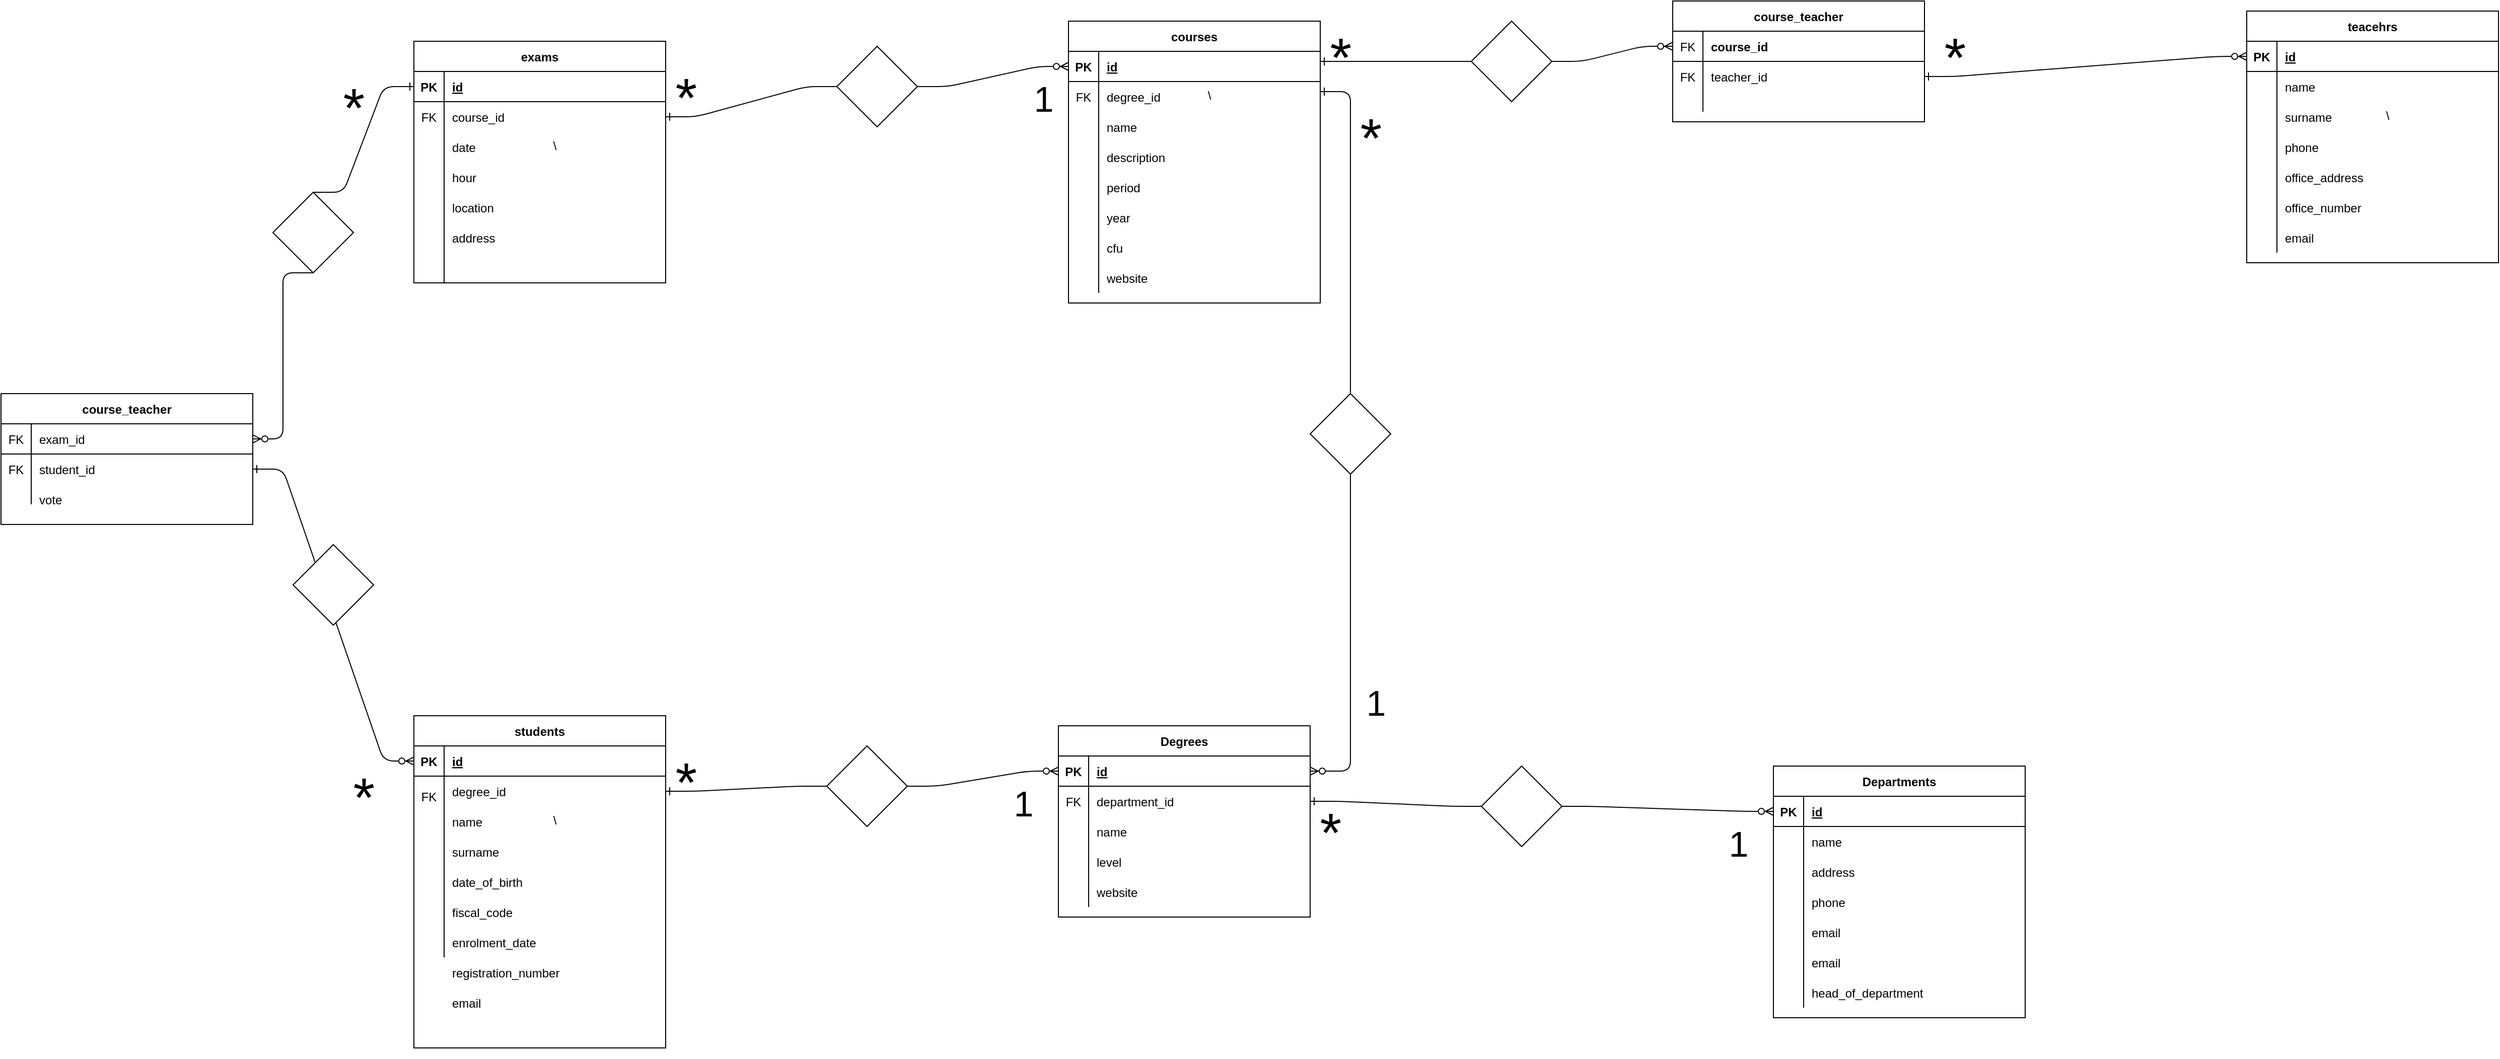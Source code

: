 <mxfile version="17.1.0" type="device"><diagram id="R2lEEEUBdFMjLlhIrx00" name="Page-1"><mxGraphModel dx="3816" dy="2474" grid="1" gridSize="10" guides="1" tooltips="1" connect="1" arrows="1" fold="1" page="1" pageScale="1" pageWidth="850" pageHeight="1100" math="0" shadow="0" extFonts="Permanent Marker^https://fonts.googleapis.com/css?family=Permanent+Marker"><root><mxCell id="0"/><mxCell id="1" parent="0"/><mxCell id="C-vyLk0tnHw3VtMMgP7b-1" value="" style="edgeStyle=entityRelationEdgeStyle;endArrow=ERzeroToMany;startArrow=ERone;endFill=1;startFill=0;entryX=1;entryY=0.5;entryDx=0;entryDy=0;" parent="1" target="C-vyLk0tnHw3VtMMgP7b-3" edge="1"><mxGeometry width="100" height="100" relative="1" as="geometry"><mxPoint x="770" y="-260" as="sourcePoint"/><mxPoint x="440" y="620" as="targetPoint"/></mxGeometry></mxCell><mxCell id="C-vyLk0tnHw3VtMMgP7b-12" value="" style="edgeStyle=entityRelationEdgeStyle;endArrow=ERzeroToMany;startArrow=none;endFill=1;startFill=0;entryX=0;entryY=0.5;entryDx=0;entryDy=0;exitX=1;exitY=0.5;exitDx=0;exitDy=0;" parent="1" source="s2Ln3TZDGVMp6Q7umKvK-173" target="C-vyLk0tnHw3VtMMgP7b-14" edge="1"><mxGeometry width="100" height="100" relative="1" as="geometry"><mxPoint x="580" y="470" as="sourcePoint"/><mxPoint x="460" y="205" as="targetPoint"/></mxGeometry></mxCell><mxCell id="C-vyLk0tnHw3VtMMgP7b-23" value="courses" style="shape=table;startSize=30;container=1;collapsible=1;childLayout=tableLayout;fixedRows=1;rowLines=0;fontStyle=1;align=center;resizeLast=1;" parent="1" vertex="1"><mxGeometry x="520" y="-330" width="250" height="280.0" as="geometry"/></mxCell><mxCell id="C-vyLk0tnHw3VtMMgP7b-24" value="" style="shape=partialRectangle;collapsible=0;dropTarget=0;pointerEvents=0;fillColor=none;points=[[0,0.5],[1,0.5]];portConstraint=eastwest;top=0;left=0;right=0;bottom=1;" parent="C-vyLk0tnHw3VtMMgP7b-23" vertex="1"><mxGeometry y="30" width="250" height="30" as="geometry"/></mxCell><mxCell id="C-vyLk0tnHw3VtMMgP7b-25" value="PK" style="shape=partialRectangle;overflow=hidden;connectable=0;fillColor=none;top=0;left=0;bottom=0;right=0;fontStyle=1;" parent="C-vyLk0tnHw3VtMMgP7b-24" vertex="1"><mxGeometry width="30" height="30" as="geometry"><mxRectangle width="30" height="30" as="alternateBounds"/></mxGeometry></mxCell><mxCell id="C-vyLk0tnHw3VtMMgP7b-26" value="id" style="shape=partialRectangle;overflow=hidden;connectable=0;fillColor=none;top=0;left=0;bottom=0;right=0;align=left;spacingLeft=6;fontStyle=5;" parent="C-vyLk0tnHw3VtMMgP7b-24" vertex="1"><mxGeometry x="30" width="220" height="30" as="geometry"><mxRectangle width="220" height="30" as="alternateBounds"/></mxGeometry></mxCell><mxCell id="C-vyLk0tnHw3VtMMgP7b-27" value="" style="shape=partialRectangle;collapsible=0;dropTarget=0;pointerEvents=0;fillColor=none;points=[[0,0.5],[1,0.5]];portConstraint=eastwest;top=0;left=0;right=0;bottom=0;" parent="C-vyLk0tnHw3VtMMgP7b-23" vertex="1"><mxGeometry y="60" width="250" height="210" as="geometry"/></mxCell><mxCell id="C-vyLk0tnHw3VtMMgP7b-28" value="" style="shape=partialRectangle;overflow=hidden;connectable=0;fillColor=none;top=0;left=0;bottom=0;right=0;" parent="C-vyLk0tnHw3VtMMgP7b-27" vertex="1"><mxGeometry width="30" height="210" as="geometry"><mxRectangle width="30" height="210" as="alternateBounds"/></mxGeometry></mxCell><mxCell id="C-vyLk0tnHw3VtMMgP7b-29" value="" style="shape=partialRectangle;overflow=hidden;connectable=0;fillColor=none;top=0;left=0;bottom=0;right=0;align=left;spacingLeft=6;" parent="C-vyLk0tnHw3VtMMgP7b-27" vertex="1"><mxGeometry x="30" width="220" height="210" as="geometry"><mxRectangle width="220" height="210" as="alternateBounds"/></mxGeometry></mxCell><mxCell id="s2Ln3TZDGVMp6Q7umKvK-12" value="" style="group" vertex="1" connectable="0" parent="1"><mxGeometry x="960" y="425" width="250" height="250" as="geometry"/></mxCell><mxCell id="s2Ln3TZDGVMp6Q7umKvK-172" value="" style="group" vertex="1" connectable="0" parent="s2Ln3TZDGVMp6Q7umKvK-12"><mxGeometry x="260" y="-15" width="250" height="250" as="geometry"/></mxCell><mxCell id="C-vyLk0tnHw3VtMMgP7b-13" value="Departments" style="shape=table;startSize=30;container=1;collapsible=1;childLayout=tableLayout;fixedRows=1;rowLines=0;fontStyle=1;align=center;resizeLast=1;" parent="s2Ln3TZDGVMp6Q7umKvK-172" vertex="1"><mxGeometry width="250" height="250" as="geometry"><mxRectangle x="450" y="280" width="110" height="30" as="alternateBounds"/></mxGeometry></mxCell><mxCell id="C-vyLk0tnHw3VtMMgP7b-14" value="" style="shape=partialRectangle;collapsible=0;dropTarget=0;pointerEvents=0;fillColor=none;points=[[0,0.5],[1,0.5]];portConstraint=eastwest;top=0;left=0;right=0;bottom=1;" parent="C-vyLk0tnHw3VtMMgP7b-13" vertex="1"><mxGeometry y="30" width="250" height="30" as="geometry"/></mxCell><mxCell id="C-vyLk0tnHw3VtMMgP7b-15" value="PK" style="shape=partialRectangle;overflow=hidden;connectable=0;fillColor=none;top=0;left=0;bottom=0;right=0;fontStyle=1;" parent="C-vyLk0tnHw3VtMMgP7b-14" vertex="1"><mxGeometry width="30" height="30" as="geometry"><mxRectangle width="30" height="30" as="alternateBounds"/></mxGeometry></mxCell><mxCell id="C-vyLk0tnHw3VtMMgP7b-16" value="id" style="shape=partialRectangle;overflow=hidden;connectable=0;fillColor=none;top=0;left=0;bottom=0;right=0;align=left;spacingLeft=6;fontStyle=5;" parent="C-vyLk0tnHw3VtMMgP7b-14" vertex="1"><mxGeometry x="30" width="220" height="30" as="geometry"><mxRectangle width="220" height="30" as="alternateBounds"/></mxGeometry></mxCell><mxCell id="C-vyLk0tnHw3VtMMgP7b-17" value="" style="shape=partialRectangle;collapsible=0;dropTarget=0;pointerEvents=0;fillColor=none;points=[[0,0.5],[1,0.5]];portConstraint=eastwest;top=0;left=0;right=0;bottom=0;" parent="C-vyLk0tnHw3VtMMgP7b-13" vertex="1"><mxGeometry y="60" width="250" height="30" as="geometry"/></mxCell><mxCell id="C-vyLk0tnHw3VtMMgP7b-18" value="" style="shape=partialRectangle;overflow=hidden;connectable=0;fillColor=none;top=0;left=0;bottom=0;right=0;" parent="C-vyLk0tnHw3VtMMgP7b-17" vertex="1"><mxGeometry width="30" height="30" as="geometry"><mxRectangle width="30" height="30" as="alternateBounds"/></mxGeometry></mxCell><mxCell id="C-vyLk0tnHw3VtMMgP7b-19" value="name " style="shape=partialRectangle;overflow=hidden;connectable=0;fillColor=none;top=0;left=0;bottom=0;right=0;align=left;spacingLeft=6;" parent="C-vyLk0tnHw3VtMMgP7b-17" vertex="1"><mxGeometry x="30" width="220" height="30" as="geometry"><mxRectangle width="220" height="30" as="alternateBounds"/></mxGeometry></mxCell><mxCell id="C-vyLk0tnHw3VtMMgP7b-20" value="" style="shape=partialRectangle;collapsible=0;dropTarget=0;pointerEvents=0;fillColor=none;points=[[0,0.5],[1,0.5]];portConstraint=eastwest;top=0;left=0;right=0;bottom=0;" parent="C-vyLk0tnHw3VtMMgP7b-13" vertex="1"><mxGeometry y="90" width="250" height="150" as="geometry"/></mxCell><mxCell id="C-vyLk0tnHw3VtMMgP7b-21" value="" style="shape=partialRectangle;overflow=hidden;connectable=0;fillColor=none;top=0;left=0;bottom=0;right=0;" parent="C-vyLk0tnHw3VtMMgP7b-20" vertex="1"><mxGeometry width="30" height="150" as="geometry"><mxRectangle width="30" height="150" as="alternateBounds"/></mxGeometry></mxCell><mxCell id="C-vyLk0tnHw3VtMMgP7b-22" value="" style="shape=partialRectangle;overflow=hidden;connectable=0;fillColor=none;top=0;left=0;bottom=0;right=0;align=left;spacingLeft=6;" parent="C-vyLk0tnHw3VtMMgP7b-20" vertex="1"><mxGeometry x="30" width="220" height="150" as="geometry"><mxRectangle width="220" height="150" as="alternateBounds"/></mxGeometry></mxCell><mxCell id="s2Ln3TZDGVMp6Q7umKvK-8" value="" style="group" vertex="1" connectable="0" parent="s2Ln3TZDGVMp6Q7umKvK-172"><mxGeometry x="30" y="90" width="220" height="150" as="geometry"/></mxCell><mxCell id="s2Ln3TZDGVMp6Q7umKvK-3" value="address" style="shape=partialRectangle;overflow=hidden;connectable=0;fillColor=none;top=0;left=0;bottom=0;right=0;align=left;spacingLeft=6;" vertex="1" parent="s2Ln3TZDGVMp6Q7umKvK-8"><mxGeometry width="220" height="30" as="geometry"><mxRectangle width="220" height="30" as="alternateBounds"/></mxGeometry></mxCell><mxCell id="s2Ln3TZDGVMp6Q7umKvK-4" value="phone" style="shape=partialRectangle;overflow=hidden;connectable=0;fillColor=none;top=0;left=0;bottom=0;right=0;align=left;spacingLeft=6;" vertex="1" parent="s2Ln3TZDGVMp6Q7umKvK-8"><mxGeometry y="30" width="220" height="30" as="geometry"><mxRectangle width="220" height="30" as="alternateBounds"/></mxGeometry></mxCell><mxCell id="s2Ln3TZDGVMp6Q7umKvK-5" value="email" style="shape=partialRectangle;overflow=hidden;connectable=0;fillColor=none;top=0;left=0;bottom=0;right=0;align=left;spacingLeft=6;" vertex="1" parent="s2Ln3TZDGVMp6Q7umKvK-8"><mxGeometry y="60" width="220" height="30" as="geometry"><mxRectangle width="220" height="30" as="alternateBounds"/></mxGeometry></mxCell><mxCell id="s2Ln3TZDGVMp6Q7umKvK-6" value="head_of_department" style="shape=partialRectangle;overflow=hidden;connectable=0;fillColor=none;top=0;left=0;bottom=0;right=0;align=left;spacingLeft=6;" vertex="1" parent="s2Ln3TZDGVMp6Q7umKvK-8"><mxGeometry y="120" width="220" height="30" as="geometry"><mxRectangle width="220" height="30" as="alternateBounds"/></mxGeometry></mxCell><mxCell id="s2Ln3TZDGVMp6Q7umKvK-7" value="email" style="shape=partialRectangle;overflow=hidden;connectable=0;fillColor=none;top=0;left=0;bottom=0;right=0;align=left;spacingLeft=6;" vertex="1" parent="s2Ln3TZDGVMp6Q7umKvK-8"><mxGeometry y="90" width="220" height="30" as="geometry"><mxRectangle width="220" height="30" as="alternateBounds"/></mxGeometry></mxCell><mxCell id="s2Ln3TZDGVMp6Q7umKvK-156" value="&lt;font style=&quot;font-size: 35px&quot;&gt;1&lt;/font&gt;" style="text;html=1;align=center;verticalAlign=middle;resizable=0;points=[];autosize=1;strokeColor=none;fillColor=none;fontSize=55;" vertex="1" parent="s2Ln3TZDGVMp6Q7umKvK-12"><mxGeometry x="210" y="15" width="30" height="80" as="geometry"/></mxCell><mxCell id="s2Ln3TZDGVMp6Q7umKvK-13" value="" style="group" vertex="1" connectable="0" parent="1"><mxGeometry x="510" y="370" width="250" height="190" as="geometry"/></mxCell><mxCell id="C-vyLk0tnHw3VtMMgP7b-2" value="Degrees" style="shape=table;startSize=30;container=1;collapsible=1;childLayout=tableLayout;fixedRows=1;rowLines=0;fontStyle=1;align=center;resizeLast=1;" parent="s2Ln3TZDGVMp6Q7umKvK-13" vertex="1"><mxGeometry width="250" height="190" as="geometry"/></mxCell><mxCell id="C-vyLk0tnHw3VtMMgP7b-3" value="" style="shape=partialRectangle;collapsible=0;dropTarget=0;pointerEvents=0;fillColor=none;points=[[0,0.5],[1,0.5]];portConstraint=eastwest;top=0;left=0;right=0;bottom=1;" parent="C-vyLk0tnHw3VtMMgP7b-2" vertex="1"><mxGeometry y="30" width="250" height="30" as="geometry"/></mxCell><mxCell id="C-vyLk0tnHw3VtMMgP7b-4" value="PK" style="shape=partialRectangle;overflow=hidden;connectable=0;fillColor=none;top=0;left=0;bottom=0;right=0;fontStyle=1;" parent="C-vyLk0tnHw3VtMMgP7b-3" vertex="1"><mxGeometry width="30" height="30" as="geometry"><mxRectangle width="30" height="30" as="alternateBounds"/></mxGeometry></mxCell><mxCell id="C-vyLk0tnHw3VtMMgP7b-5" value="id" style="shape=partialRectangle;overflow=hidden;connectable=0;fillColor=none;top=0;left=0;bottom=0;right=0;align=left;spacingLeft=6;fontStyle=5;" parent="C-vyLk0tnHw3VtMMgP7b-3" vertex="1"><mxGeometry x="30" width="220" height="30" as="geometry"><mxRectangle width="220" height="30" as="alternateBounds"/></mxGeometry></mxCell><mxCell id="C-vyLk0tnHw3VtMMgP7b-6" value="" style="shape=partialRectangle;collapsible=0;dropTarget=0;pointerEvents=0;fillColor=none;points=[[0,0.5],[1,0.5]];portConstraint=eastwest;top=0;left=0;right=0;bottom=0;" parent="C-vyLk0tnHw3VtMMgP7b-2" vertex="1"><mxGeometry y="60" width="250" height="30" as="geometry"/></mxCell><mxCell id="C-vyLk0tnHw3VtMMgP7b-7" value="FK" style="shape=partialRectangle;overflow=hidden;connectable=0;fillColor=none;top=0;left=0;bottom=0;right=0;" parent="C-vyLk0tnHw3VtMMgP7b-6" vertex="1"><mxGeometry width="30" height="30" as="geometry"><mxRectangle width="30" height="30" as="alternateBounds"/></mxGeometry></mxCell><mxCell id="C-vyLk0tnHw3VtMMgP7b-8" value="department_id" style="shape=partialRectangle;overflow=hidden;connectable=0;fillColor=none;top=0;left=0;bottom=0;right=0;align=left;spacingLeft=6;" parent="C-vyLk0tnHw3VtMMgP7b-6" vertex="1"><mxGeometry x="30" width="220" height="30" as="geometry"><mxRectangle width="220" height="30" as="alternateBounds"/></mxGeometry></mxCell><mxCell id="C-vyLk0tnHw3VtMMgP7b-9" value="" style="shape=partialRectangle;collapsible=0;dropTarget=0;pointerEvents=0;fillColor=none;points=[[0,0.5],[1,0.5]];portConstraint=eastwest;top=0;left=0;right=0;bottom=0;" parent="C-vyLk0tnHw3VtMMgP7b-2" vertex="1"><mxGeometry y="90" width="250" height="90" as="geometry"/></mxCell><mxCell id="C-vyLk0tnHw3VtMMgP7b-10" value="" style="shape=partialRectangle;overflow=hidden;connectable=0;fillColor=none;top=0;left=0;bottom=0;right=0;" parent="C-vyLk0tnHw3VtMMgP7b-9" vertex="1"><mxGeometry width="30" height="90" as="geometry"><mxRectangle width="30" height="90" as="alternateBounds"/></mxGeometry></mxCell><mxCell id="C-vyLk0tnHw3VtMMgP7b-11" value="" style="shape=partialRectangle;overflow=hidden;connectable=0;fillColor=none;top=0;left=0;bottom=0;right=0;align=left;spacingLeft=6;" parent="C-vyLk0tnHw3VtMMgP7b-9" vertex="1"><mxGeometry x="30" width="220" height="90" as="geometry"><mxRectangle width="220" height="90" as="alternateBounds"/></mxGeometry></mxCell><mxCell id="s2Ln3TZDGVMp6Q7umKvK-9" value="name" style="shape=partialRectangle;overflow=hidden;connectable=0;fillColor=none;top=0;left=0;bottom=0;right=0;align=left;spacingLeft=6;" vertex="1" parent="s2Ln3TZDGVMp6Q7umKvK-13"><mxGeometry x="30" y="90" width="220" height="30" as="geometry"><mxRectangle width="220" height="30" as="alternateBounds"/></mxGeometry></mxCell><mxCell id="s2Ln3TZDGVMp6Q7umKvK-10" value="level" style="shape=partialRectangle;overflow=hidden;connectable=0;fillColor=none;top=0;left=0;bottom=0;right=0;align=left;spacingLeft=6;" vertex="1" parent="s2Ln3TZDGVMp6Q7umKvK-13"><mxGeometry x="30" y="120" width="220" height="30" as="geometry"><mxRectangle width="220" height="30" as="alternateBounds"/></mxGeometry></mxCell><mxCell id="s2Ln3TZDGVMp6Q7umKvK-11" value="website" style="shape=partialRectangle;overflow=hidden;connectable=0;fillColor=none;top=0;left=0;bottom=0;right=0;align=left;spacingLeft=6;" vertex="1" parent="s2Ln3TZDGVMp6Q7umKvK-13"><mxGeometry x="30" y="150" width="220" height="30" as="geometry"><mxRectangle width="220" height="30" as="alternateBounds"/></mxGeometry></mxCell><mxCell id="s2Ln3TZDGVMp6Q7umKvK-30" value="" style="group" vertex="1" connectable="0" parent="1"><mxGeometry x="1690" y="-340" width="250" height="250" as="geometry"/></mxCell><mxCell id="s2Ln3TZDGVMp6Q7umKvK-24" value="\" style="group" vertex="1" connectable="0" parent="s2Ln3TZDGVMp6Q7umKvK-30"><mxGeometry x="30" y="90" width="220" height="150" as="geometry"/></mxCell><mxCell id="s2Ln3TZDGVMp6Q7umKvK-25" value="surname" style="shape=partialRectangle;overflow=hidden;connectable=0;fillColor=none;top=0;left=0;bottom=0;right=0;align=left;spacingLeft=6;" vertex="1" parent="s2Ln3TZDGVMp6Q7umKvK-24"><mxGeometry width="220" height="30" as="geometry"><mxRectangle width="220" height="30" as="alternateBounds"/></mxGeometry></mxCell><mxCell id="s2Ln3TZDGVMp6Q7umKvK-26" value="phone" style="shape=partialRectangle;overflow=hidden;connectable=0;fillColor=none;top=0;left=0;bottom=0;right=0;align=left;spacingLeft=6;" vertex="1" parent="s2Ln3TZDGVMp6Q7umKvK-24"><mxGeometry y="30" width="220" height="30" as="geometry"><mxRectangle width="220" height="30" as="alternateBounds"/></mxGeometry></mxCell><mxCell id="s2Ln3TZDGVMp6Q7umKvK-27" value="office_address" style="shape=partialRectangle;overflow=hidden;connectable=0;fillColor=none;top=0;left=0;bottom=0;right=0;align=left;spacingLeft=6;" vertex="1" parent="s2Ln3TZDGVMp6Q7umKvK-24"><mxGeometry y="60" width="220" height="30" as="geometry"><mxRectangle width="220" height="30" as="alternateBounds"/></mxGeometry></mxCell><mxCell id="s2Ln3TZDGVMp6Q7umKvK-28" value="office_number" style="shape=partialRectangle;overflow=hidden;connectable=0;fillColor=none;top=0;left=0;bottom=0;right=0;align=left;spacingLeft=6;" vertex="1" parent="s2Ln3TZDGVMp6Q7umKvK-24"><mxGeometry y="90" width="220" height="30" as="geometry"><mxRectangle width="220" height="30" as="alternateBounds"/></mxGeometry></mxCell><mxCell id="s2Ln3TZDGVMp6Q7umKvK-29" value="email" style="shape=partialRectangle;overflow=hidden;connectable=0;fillColor=none;top=0;left=0;bottom=0;right=0;align=left;spacingLeft=6;" vertex="1" parent="s2Ln3TZDGVMp6Q7umKvK-24"><mxGeometry y="120" width="220" height="30" as="geometry"><mxRectangle width="220" height="30" as="alternateBounds"/></mxGeometry></mxCell><mxCell id="s2Ln3TZDGVMp6Q7umKvK-31" value="\" style="group" vertex="1" connectable="0" parent="1"><mxGeometry x="550" y="-270" width="220" height="150" as="geometry"/></mxCell><mxCell id="s2Ln3TZDGVMp6Q7umKvK-32" value="degree_id" style="shape=partialRectangle;overflow=hidden;connectable=0;fillColor=none;top=0;left=0;bottom=0;right=0;align=left;spacingLeft=6;" vertex="1" parent="s2Ln3TZDGVMp6Q7umKvK-31"><mxGeometry width="220" height="30" as="geometry"><mxRectangle width="220" height="30" as="alternateBounds"/></mxGeometry></mxCell><mxCell id="s2Ln3TZDGVMp6Q7umKvK-33" value="name" style="shape=partialRectangle;overflow=hidden;connectable=0;fillColor=none;top=0;left=0;bottom=0;right=0;align=left;spacingLeft=6;" vertex="1" parent="s2Ln3TZDGVMp6Q7umKvK-31"><mxGeometry y="30" width="220" height="30" as="geometry"><mxRectangle width="220" height="30" as="alternateBounds"/></mxGeometry></mxCell><mxCell id="s2Ln3TZDGVMp6Q7umKvK-34" value="description" style="shape=partialRectangle;overflow=hidden;connectable=0;fillColor=none;top=0;left=0;bottom=0;right=0;align=left;spacingLeft=6;" vertex="1" parent="s2Ln3TZDGVMp6Q7umKvK-31"><mxGeometry y="60" width="220" height="30" as="geometry"><mxRectangle width="220" height="30" as="alternateBounds"/></mxGeometry></mxCell><mxCell id="s2Ln3TZDGVMp6Q7umKvK-35" value="period" style="shape=partialRectangle;overflow=hidden;connectable=0;fillColor=none;top=0;left=0;bottom=0;right=0;align=left;spacingLeft=6;" vertex="1" parent="s2Ln3TZDGVMp6Q7umKvK-31"><mxGeometry y="90" width="220" height="30" as="geometry"><mxRectangle width="220" height="30" as="alternateBounds"/></mxGeometry></mxCell><mxCell id="s2Ln3TZDGVMp6Q7umKvK-36" value="year" style="shape=partialRectangle;overflow=hidden;connectable=0;fillColor=none;top=0;left=0;bottom=0;right=0;align=left;spacingLeft=6;" vertex="1" parent="s2Ln3TZDGVMp6Q7umKvK-31"><mxGeometry y="120" width="220" height="30" as="geometry"><mxRectangle width="220" height="30" as="alternateBounds"/></mxGeometry></mxCell><mxCell id="s2Ln3TZDGVMp6Q7umKvK-37" value="FK" style="shape=partialRectangle;overflow=hidden;connectable=0;fillColor=none;top=0;left=0;bottom=0;right=0;fontStyle=0;" vertex="1" parent="1"><mxGeometry x="520" y="-270" width="30" height="30" as="geometry"><mxRectangle width="30" height="30" as="alternateBounds"/></mxGeometry></mxCell><mxCell id="s2Ln3TZDGVMp6Q7umKvK-38" value="cfu " style="shape=partialRectangle;overflow=hidden;connectable=0;fillColor=none;top=0;left=0;bottom=0;right=0;align=left;spacingLeft=6;" vertex="1" parent="1"><mxGeometry x="550" y="-120" width="220" height="30" as="geometry"><mxRectangle width="220" height="30" as="alternateBounds"/></mxGeometry></mxCell><mxCell id="s2Ln3TZDGVMp6Q7umKvK-39" value="website" style="shape=partialRectangle;overflow=hidden;connectable=0;fillColor=none;top=0;left=0;bottom=0;right=0;align=left;spacingLeft=6;" vertex="1" parent="1"><mxGeometry x="550" y="-90" width="220" height="30" as="geometry"><mxRectangle width="220" height="30" as="alternateBounds"/></mxGeometry></mxCell><mxCell id="s2Ln3TZDGVMp6Q7umKvK-40" value="" style="edgeStyle=entityRelationEdgeStyle;endArrow=ERzeroToMany;startArrow=none;endFill=1;startFill=0;entryX=0;entryY=0.5;entryDx=0;entryDy=0;" edge="1" parent="1" source="s2Ln3TZDGVMp6Q7umKvK-166" target="s2Ln3TZDGVMp6Q7umKvK-43"><mxGeometry width="100" height="100" relative="1" as="geometry"><mxPoint x="770" y="-290" as="sourcePoint"/><mxPoint x="880" y="-300" as="targetPoint"/></mxGeometry></mxCell><mxCell id="s2Ln3TZDGVMp6Q7umKvK-41" value="" style="group" vertex="1" connectable="0" parent="1"><mxGeometry x="1120" y="-350" width="250" height="250" as="geometry"/></mxCell><mxCell id="s2Ln3TZDGVMp6Q7umKvK-42" value="course_teacher" style="shape=table;startSize=30;container=1;collapsible=1;childLayout=tableLayout;fixedRows=1;rowLines=0;fontStyle=1;align=center;resizeLast=1;" vertex="1" parent="s2Ln3TZDGVMp6Q7umKvK-41"><mxGeometry width="250" height="120" as="geometry"><mxRectangle x="450" y="280" width="110" height="30" as="alternateBounds"/></mxGeometry></mxCell><mxCell id="s2Ln3TZDGVMp6Q7umKvK-43" value="" style="shape=partialRectangle;collapsible=0;dropTarget=0;pointerEvents=0;fillColor=none;points=[[0,0.5],[1,0.5]];portConstraint=eastwest;top=0;left=0;right=0;bottom=1;" vertex="1" parent="s2Ln3TZDGVMp6Q7umKvK-42"><mxGeometry y="30" width="250" height="30" as="geometry"/></mxCell><mxCell id="s2Ln3TZDGVMp6Q7umKvK-44" value="FK" style="shape=partialRectangle;overflow=hidden;connectable=0;fillColor=none;top=0;left=0;bottom=0;right=0;fontStyle=0;" vertex="1" parent="s2Ln3TZDGVMp6Q7umKvK-43"><mxGeometry width="30" height="30" as="geometry"><mxRectangle width="30" height="30" as="alternateBounds"/></mxGeometry></mxCell><mxCell id="s2Ln3TZDGVMp6Q7umKvK-45" value="course_id" style="shape=partialRectangle;overflow=hidden;connectable=0;fillColor=none;top=0;left=0;bottom=0;right=0;align=left;spacingLeft=6;fontStyle=1;" vertex="1" parent="s2Ln3TZDGVMp6Q7umKvK-43"><mxGeometry x="30" width="220" height="30" as="geometry"><mxRectangle width="220" height="30" as="alternateBounds"/></mxGeometry></mxCell><mxCell id="s2Ln3TZDGVMp6Q7umKvK-46" value="" style="shape=partialRectangle;collapsible=0;dropTarget=0;pointerEvents=0;fillColor=none;points=[[0,0.5],[1,0.5]];portConstraint=eastwest;top=0;left=0;right=0;bottom=0;" vertex="1" parent="s2Ln3TZDGVMp6Q7umKvK-42"><mxGeometry y="60" width="250" height="30" as="geometry"/></mxCell><mxCell id="s2Ln3TZDGVMp6Q7umKvK-47" value="" style="shape=partialRectangle;overflow=hidden;connectable=0;fillColor=none;top=0;left=0;bottom=0;right=0;" vertex="1" parent="s2Ln3TZDGVMp6Q7umKvK-46"><mxGeometry width="30" height="30" as="geometry"><mxRectangle width="30" height="30" as="alternateBounds"/></mxGeometry></mxCell><mxCell id="s2Ln3TZDGVMp6Q7umKvK-48" value="teacher_id" style="shape=partialRectangle;overflow=hidden;connectable=0;fillColor=none;top=0;left=0;bottom=0;right=0;align=left;spacingLeft=6;" vertex="1" parent="s2Ln3TZDGVMp6Q7umKvK-46"><mxGeometry x="30" width="220" height="30" as="geometry"><mxRectangle width="220" height="30" as="alternateBounds"/></mxGeometry></mxCell><mxCell id="s2Ln3TZDGVMp6Q7umKvK-49" value="" style="shape=partialRectangle;collapsible=0;dropTarget=0;pointerEvents=0;fillColor=none;points=[[0,0.5],[1,0.5]];portConstraint=eastwest;top=0;left=0;right=0;bottom=0;" vertex="1" parent="s2Ln3TZDGVMp6Q7umKvK-42"><mxGeometry y="90" width="250" height="20" as="geometry"/></mxCell><mxCell id="s2Ln3TZDGVMp6Q7umKvK-50" value="" style="shape=partialRectangle;overflow=hidden;connectable=0;fillColor=none;top=0;left=0;bottom=0;right=0;" vertex="1" parent="s2Ln3TZDGVMp6Q7umKvK-49"><mxGeometry width="30" height="20" as="geometry"><mxRectangle width="30" height="20" as="alternateBounds"/></mxGeometry></mxCell><mxCell id="s2Ln3TZDGVMp6Q7umKvK-51" value="" style="shape=partialRectangle;overflow=hidden;connectable=0;fillColor=none;top=0;left=0;bottom=0;right=0;align=left;spacingLeft=6;" vertex="1" parent="s2Ln3TZDGVMp6Q7umKvK-49"><mxGeometry x="30" width="220" height="20" as="geometry"><mxRectangle width="220" height="20" as="alternateBounds"/></mxGeometry></mxCell><mxCell id="s2Ln3TZDGVMp6Q7umKvK-58" value="FK" style="shape=partialRectangle;overflow=hidden;connectable=0;fillColor=none;top=0;left=0;bottom=0;right=0;fontStyle=0;" vertex="1" parent="s2Ln3TZDGVMp6Q7umKvK-41"><mxGeometry y="60" width="30" height="30" as="geometry"><mxRectangle width="30" height="30" as="alternateBounds"/></mxGeometry></mxCell><mxCell id="s2Ln3TZDGVMp6Q7umKvK-59" value="" style="edgeStyle=entityRelationEdgeStyle;endArrow=ERzeroToMany;startArrow=ERone;endFill=1;startFill=0;entryX=0;entryY=0.5;entryDx=0;entryDy=0;exitX=1;exitY=0.5;exitDx=0;exitDy=0;" edge="1" parent="1" source="s2Ln3TZDGVMp6Q7umKvK-46" target="s2Ln3TZDGVMp6Q7umKvK-15"><mxGeometry width="100" height="100" relative="1" as="geometry"><mxPoint x="1160" y="-285" as="sourcePoint"/><mxPoint x="1330" y="-290" as="targetPoint"/></mxGeometry></mxCell><mxCell id="s2Ln3TZDGVMp6Q7umKvK-87" value="" style="group" vertex="1" connectable="0" parent="1"><mxGeometry x="-130" y="-310" width="250" height="250" as="geometry"/></mxCell><mxCell id="s2Ln3TZDGVMp6Q7umKvK-88" value="exams" style="shape=table;startSize=30;container=1;collapsible=1;childLayout=tableLayout;fixedRows=1;rowLines=0;fontStyle=1;align=center;resizeLast=1;" vertex="1" parent="s2Ln3TZDGVMp6Q7umKvK-87"><mxGeometry width="250" height="240" as="geometry"><mxRectangle x="450" y="280" width="110" height="30" as="alternateBounds"/></mxGeometry></mxCell><mxCell id="s2Ln3TZDGVMp6Q7umKvK-89" value="" style="shape=partialRectangle;collapsible=0;dropTarget=0;pointerEvents=0;fillColor=none;points=[[0,0.5],[1,0.5]];portConstraint=eastwest;top=0;left=0;right=0;bottom=1;" vertex="1" parent="s2Ln3TZDGVMp6Q7umKvK-88"><mxGeometry y="30" width="250" height="30" as="geometry"/></mxCell><mxCell id="s2Ln3TZDGVMp6Q7umKvK-90" value="PK" style="shape=partialRectangle;overflow=hidden;connectable=0;fillColor=none;top=0;left=0;bottom=0;right=0;fontStyle=1;" vertex="1" parent="s2Ln3TZDGVMp6Q7umKvK-89"><mxGeometry width="30" height="30" as="geometry"><mxRectangle width="30" height="30" as="alternateBounds"/></mxGeometry></mxCell><mxCell id="s2Ln3TZDGVMp6Q7umKvK-91" value="id" style="shape=partialRectangle;overflow=hidden;connectable=0;fillColor=none;top=0;left=0;bottom=0;right=0;align=left;spacingLeft=6;fontStyle=5;" vertex="1" parent="s2Ln3TZDGVMp6Q7umKvK-89"><mxGeometry x="30" width="220" height="30" as="geometry"><mxRectangle width="220" height="30" as="alternateBounds"/></mxGeometry></mxCell><mxCell id="s2Ln3TZDGVMp6Q7umKvK-92" value="" style="shape=partialRectangle;collapsible=0;dropTarget=0;pointerEvents=0;fillColor=none;points=[[0,0.5],[1,0.5]];portConstraint=eastwest;top=0;left=0;right=0;bottom=0;" vertex="1" parent="s2Ln3TZDGVMp6Q7umKvK-88"><mxGeometry y="60" width="250" height="30" as="geometry"/></mxCell><mxCell id="s2Ln3TZDGVMp6Q7umKvK-93" value="" style="shape=partialRectangle;overflow=hidden;connectable=0;fillColor=none;top=0;left=0;bottom=0;right=0;" vertex="1" parent="s2Ln3TZDGVMp6Q7umKvK-92"><mxGeometry width="30" height="30" as="geometry"><mxRectangle width="30" height="30" as="alternateBounds"/></mxGeometry></mxCell><mxCell id="s2Ln3TZDGVMp6Q7umKvK-94" value="course_id" style="shape=partialRectangle;overflow=hidden;connectable=0;fillColor=none;top=0;left=0;bottom=0;right=0;align=left;spacingLeft=6;" vertex="1" parent="s2Ln3TZDGVMp6Q7umKvK-92"><mxGeometry x="30" width="220" height="30" as="geometry"><mxRectangle width="220" height="30" as="alternateBounds"/></mxGeometry></mxCell><mxCell id="s2Ln3TZDGVMp6Q7umKvK-95" value="" style="shape=partialRectangle;collapsible=0;dropTarget=0;pointerEvents=0;fillColor=none;points=[[0,0.5],[1,0.5]];portConstraint=eastwest;top=0;left=0;right=0;bottom=0;" vertex="1" parent="s2Ln3TZDGVMp6Q7umKvK-88"><mxGeometry y="90" width="250" height="150" as="geometry"/></mxCell><mxCell id="s2Ln3TZDGVMp6Q7umKvK-96" value="" style="shape=partialRectangle;overflow=hidden;connectable=0;fillColor=none;top=0;left=0;bottom=0;right=0;" vertex="1" parent="s2Ln3TZDGVMp6Q7umKvK-95"><mxGeometry width="30" height="150" as="geometry"><mxRectangle width="30" height="150" as="alternateBounds"/></mxGeometry></mxCell><mxCell id="s2Ln3TZDGVMp6Q7umKvK-97" value="" style="shape=partialRectangle;overflow=hidden;connectable=0;fillColor=none;top=0;left=0;bottom=0;right=0;align=left;spacingLeft=6;" vertex="1" parent="s2Ln3TZDGVMp6Q7umKvK-95"><mxGeometry x="30" width="220" height="150" as="geometry"><mxRectangle width="220" height="150" as="alternateBounds"/></mxGeometry></mxCell><mxCell id="s2Ln3TZDGVMp6Q7umKvK-98" value="\" style="group" vertex="1" connectable="0" parent="s2Ln3TZDGVMp6Q7umKvK-87"><mxGeometry x="30" y="90" width="220" height="150" as="geometry"/></mxCell><mxCell id="s2Ln3TZDGVMp6Q7umKvK-99" value="date" style="shape=partialRectangle;overflow=hidden;connectable=0;fillColor=none;top=0;left=0;bottom=0;right=0;align=left;spacingLeft=6;" vertex="1" parent="s2Ln3TZDGVMp6Q7umKvK-98"><mxGeometry width="220" height="30" as="geometry"><mxRectangle width="220" height="30" as="alternateBounds"/></mxGeometry></mxCell><mxCell id="s2Ln3TZDGVMp6Q7umKvK-100" value="hour" style="shape=partialRectangle;overflow=hidden;connectable=0;fillColor=none;top=0;left=0;bottom=0;right=0;align=left;spacingLeft=6;" vertex="1" parent="s2Ln3TZDGVMp6Q7umKvK-98"><mxGeometry y="30" width="220" height="30" as="geometry"><mxRectangle width="220" height="30" as="alternateBounds"/></mxGeometry></mxCell><mxCell id="s2Ln3TZDGVMp6Q7umKvK-101" value="location" style="shape=partialRectangle;overflow=hidden;connectable=0;fillColor=none;top=0;left=0;bottom=0;right=0;align=left;spacingLeft=6;" vertex="1" parent="s2Ln3TZDGVMp6Q7umKvK-98"><mxGeometry y="60" width="220" height="30" as="geometry"><mxRectangle width="220" height="30" as="alternateBounds"/></mxGeometry></mxCell><mxCell id="s2Ln3TZDGVMp6Q7umKvK-102" value="address" style="shape=partialRectangle;overflow=hidden;connectable=0;fillColor=none;top=0;left=0;bottom=0;right=0;align=left;spacingLeft=6;" vertex="1" parent="s2Ln3TZDGVMp6Q7umKvK-98"><mxGeometry y="90" width="220" height="30" as="geometry"><mxRectangle width="220" height="30" as="alternateBounds"/></mxGeometry></mxCell><mxCell id="s2Ln3TZDGVMp6Q7umKvK-138" value="FK" style="shape=partialRectangle;overflow=hidden;connectable=0;fillColor=none;top=0;left=0;bottom=0;right=0;fontStyle=0;" vertex="1" parent="s2Ln3TZDGVMp6Q7umKvK-87"><mxGeometry y="60" width="30" height="30" as="geometry"><mxRectangle width="30" height="30" as="alternateBounds"/></mxGeometry></mxCell><mxCell id="s2Ln3TZDGVMp6Q7umKvK-104" value="" style="group" vertex="1" connectable="0" parent="1"><mxGeometry x="-130" y="360" width="250" height="340" as="geometry"/></mxCell><mxCell id="s2Ln3TZDGVMp6Q7umKvK-105" value="students" style="shape=table;startSize=30;container=1;collapsible=1;childLayout=tableLayout;fixedRows=1;rowLines=0;fontStyle=1;align=center;resizeLast=1;" vertex="1" parent="s2Ln3TZDGVMp6Q7umKvK-104"><mxGeometry width="250" height="330" as="geometry"><mxRectangle x="450" y="280" width="110" height="30" as="alternateBounds"/></mxGeometry></mxCell><mxCell id="s2Ln3TZDGVMp6Q7umKvK-106" value="" style="shape=partialRectangle;collapsible=0;dropTarget=0;pointerEvents=0;fillColor=none;points=[[0,0.5],[1,0.5]];portConstraint=eastwest;top=0;left=0;right=0;bottom=1;" vertex="1" parent="s2Ln3TZDGVMp6Q7umKvK-105"><mxGeometry y="30" width="250" height="30" as="geometry"/></mxCell><mxCell id="s2Ln3TZDGVMp6Q7umKvK-107" value="PK" style="shape=partialRectangle;overflow=hidden;connectable=0;fillColor=none;top=0;left=0;bottom=0;right=0;fontStyle=1;" vertex="1" parent="s2Ln3TZDGVMp6Q7umKvK-106"><mxGeometry width="30" height="30" as="geometry"><mxRectangle width="30" height="30" as="alternateBounds"/></mxGeometry></mxCell><mxCell id="s2Ln3TZDGVMp6Q7umKvK-108" value="id" style="shape=partialRectangle;overflow=hidden;connectable=0;fillColor=none;top=0;left=0;bottom=0;right=0;align=left;spacingLeft=6;fontStyle=5;" vertex="1" parent="s2Ln3TZDGVMp6Q7umKvK-106"><mxGeometry x="30" width="220" height="30" as="geometry"><mxRectangle width="220" height="30" as="alternateBounds"/></mxGeometry></mxCell><mxCell id="s2Ln3TZDGVMp6Q7umKvK-109" value="" style="shape=partialRectangle;collapsible=0;dropTarget=0;pointerEvents=0;fillColor=none;points=[[0,0.5],[1,0.5]];portConstraint=eastwest;top=0;left=0;right=0;bottom=0;" vertex="1" parent="s2Ln3TZDGVMp6Q7umKvK-105"><mxGeometry y="60" width="250" height="30" as="geometry"/></mxCell><mxCell id="s2Ln3TZDGVMp6Q7umKvK-110" value="" style="shape=partialRectangle;overflow=hidden;connectable=0;fillColor=none;top=0;left=0;bottom=0;right=0;" vertex="1" parent="s2Ln3TZDGVMp6Q7umKvK-109"><mxGeometry width="30" height="30" as="geometry"><mxRectangle width="30" height="30" as="alternateBounds"/></mxGeometry></mxCell><mxCell id="s2Ln3TZDGVMp6Q7umKvK-111" value="degree_id" style="shape=partialRectangle;overflow=hidden;connectable=0;fillColor=none;top=0;left=0;bottom=0;right=0;align=left;spacingLeft=6;" vertex="1" parent="s2Ln3TZDGVMp6Q7umKvK-109"><mxGeometry x="30" width="220" height="30" as="geometry"><mxRectangle width="220" height="30" as="alternateBounds"/></mxGeometry></mxCell><mxCell id="s2Ln3TZDGVMp6Q7umKvK-112" value="" style="shape=partialRectangle;collapsible=0;dropTarget=0;pointerEvents=0;fillColor=none;points=[[0,0.5],[1,0.5]];portConstraint=eastwest;top=0;left=0;right=0;bottom=0;" vertex="1" parent="s2Ln3TZDGVMp6Q7umKvK-105"><mxGeometry y="90" width="250" height="150" as="geometry"/></mxCell><mxCell id="s2Ln3TZDGVMp6Q7umKvK-113" value="" style="shape=partialRectangle;overflow=hidden;connectable=0;fillColor=none;top=0;left=0;bottom=0;right=0;" vertex="1" parent="s2Ln3TZDGVMp6Q7umKvK-112"><mxGeometry width="30" height="150" as="geometry"><mxRectangle width="30" height="150" as="alternateBounds"/></mxGeometry></mxCell><mxCell id="s2Ln3TZDGVMp6Q7umKvK-114" value="" style="shape=partialRectangle;overflow=hidden;connectable=0;fillColor=none;top=0;left=0;bottom=0;right=0;align=left;spacingLeft=6;" vertex="1" parent="s2Ln3TZDGVMp6Q7umKvK-112"><mxGeometry x="30" width="220" height="150" as="geometry"><mxRectangle width="220" height="150" as="alternateBounds"/></mxGeometry></mxCell><mxCell id="s2Ln3TZDGVMp6Q7umKvK-131" value="FK" style="shape=partialRectangle;overflow=hidden;connectable=0;fillColor=none;top=0;left=0;bottom=0;right=0;fontStyle=0;" vertex="1" parent="s2Ln3TZDGVMp6Q7umKvK-104"><mxGeometry y="60" width="30" height="39.6" as="geometry"><mxRectangle width="30" height="30" as="alternateBounds"/></mxGeometry></mxCell><mxCell id="s2Ln3TZDGVMp6Q7umKvK-115" value="\" style="group" vertex="1" connectable="0" parent="s2Ln3TZDGVMp6Q7umKvK-104"><mxGeometry x="30" y="90" width="220" height="250" as="geometry"/></mxCell><mxCell id="s2Ln3TZDGVMp6Q7umKvK-116" value="name" style="shape=partialRectangle;overflow=hidden;connectable=0;fillColor=none;top=0;left=0;bottom=0;right=0;align=left;spacingLeft=6;" vertex="1" parent="s2Ln3TZDGVMp6Q7umKvK-115"><mxGeometry width="220" height="30" as="geometry"><mxRectangle width="220" height="30" as="alternateBounds"/></mxGeometry></mxCell><mxCell id="s2Ln3TZDGVMp6Q7umKvK-117" value="surname" style="shape=partialRectangle;overflow=hidden;connectable=0;fillColor=none;top=0;left=0;bottom=0;right=0;align=left;spacingLeft=6;" vertex="1" parent="s2Ln3TZDGVMp6Q7umKvK-115"><mxGeometry y="30" width="220" height="30" as="geometry"><mxRectangle width="220" height="30" as="alternateBounds"/></mxGeometry></mxCell><mxCell id="s2Ln3TZDGVMp6Q7umKvK-119" value="fiscal_code" style="shape=partialRectangle;overflow=hidden;connectable=0;fillColor=none;top=0;left=0;bottom=0;right=0;align=left;spacingLeft=6;" vertex="1" parent="s2Ln3TZDGVMp6Q7umKvK-115"><mxGeometry y="90" width="220" height="30" as="geometry"><mxRectangle width="220" height="30" as="alternateBounds"/></mxGeometry></mxCell><mxCell id="s2Ln3TZDGVMp6Q7umKvK-133" value="registration_number" style="shape=partialRectangle;overflow=hidden;connectable=0;fillColor=none;top=0;left=0;bottom=0;right=0;align=left;spacingLeft=6;" vertex="1" parent="s2Ln3TZDGVMp6Q7umKvK-115"><mxGeometry y="150" width="220" height="30" as="geometry"><mxRectangle width="220" height="30" as="alternateBounds"/></mxGeometry></mxCell><mxCell id="s2Ln3TZDGVMp6Q7umKvK-132" value="email" style="shape=partialRectangle;overflow=hidden;connectable=0;fillColor=none;top=0;left=0;bottom=0;right=0;align=left;spacingLeft=6;" vertex="1" parent="s2Ln3TZDGVMp6Q7umKvK-115"><mxGeometry y="180" width="220" height="30" as="geometry"><mxRectangle width="220" height="30" as="alternateBounds"/></mxGeometry></mxCell><mxCell id="s2Ln3TZDGVMp6Q7umKvK-118" value="date_of_birth" style="shape=partialRectangle;overflow=hidden;connectable=0;fillColor=none;top=0;left=0;bottom=0;right=0;align=left;spacingLeft=6;" vertex="1" parent="s2Ln3TZDGVMp6Q7umKvK-104"><mxGeometry x="30" y="150" width="220" height="30" as="geometry"><mxRectangle width="220" height="30" as="alternateBounds"/></mxGeometry></mxCell><mxCell id="s2Ln3TZDGVMp6Q7umKvK-120" value="enrolment_date" style="shape=partialRectangle;overflow=hidden;connectable=0;fillColor=none;top=0;left=0;bottom=0;right=0;align=left;spacingLeft=6;" vertex="1" parent="s2Ln3TZDGVMp6Q7umKvK-104"><mxGeometry x="30" y="210" width="220" height="30" as="geometry"><mxRectangle width="220" height="30" as="alternateBounds"/></mxGeometry></mxCell><mxCell id="s2Ln3TZDGVMp6Q7umKvK-139" value="" style="edgeStyle=entityRelationEdgeStyle;endArrow=ERzeroToMany;startArrow=ERone;endFill=1;startFill=0;entryX=0;entryY=0.5;entryDx=0;entryDy=0;" edge="1" parent="1" target="s2Ln3TZDGVMp6Q7umKvK-106"><mxGeometry width="100" height="100" relative="1" as="geometry"><mxPoint x="-290" y="115" as="sourcePoint"/><mxPoint x="-120" y="110" as="targetPoint"/></mxGeometry></mxCell><mxCell id="s2Ln3TZDGVMp6Q7umKvK-140" value="" style="edgeStyle=entityRelationEdgeStyle;endArrow=ERzeroToMany;startArrow=none;endFill=1;startFill=0;entryX=0;entryY=0.5;entryDx=0;entryDy=0;exitX=1;exitY=0.5;exitDx=0;exitDy=0;" edge="1" parent="1" source="s2Ln3TZDGVMp6Q7umKvK-175" target="C-vyLk0tnHw3VtMMgP7b-3"><mxGeometry width="100" height="100" relative="1" as="geometry"><mxPoint x="210" y="430" as="sourcePoint"/><mxPoint x="300" y="440" as="targetPoint"/></mxGeometry></mxCell><mxCell id="s2Ln3TZDGVMp6Q7umKvK-141" value="" style="group" vertex="1" connectable="0" parent="1"><mxGeometry x="-540" y="40" width="250" height="130" as="geometry"/></mxCell><mxCell id="s2Ln3TZDGVMp6Q7umKvK-121" value="course_teacher" style="shape=table;startSize=30;container=1;collapsible=1;childLayout=tableLayout;fixedRows=1;rowLines=0;fontStyle=1;align=center;resizeLast=1;" vertex="1" parent="s2Ln3TZDGVMp6Q7umKvK-141"><mxGeometry width="250" height="130" as="geometry"><mxRectangle x="450" y="280" width="110" height="30" as="alternateBounds"/></mxGeometry></mxCell><mxCell id="s2Ln3TZDGVMp6Q7umKvK-122" value="" style="shape=partialRectangle;collapsible=0;dropTarget=0;pointerEvents=0;fillColor=none;points=[[0,0.5],[1,0.5]];portConstraint=eastwest;top=0;left=0;right=0;bottom=1;" vertex="1" parent="s2Ln3TZDGVMp6Q7umKvK-121"><mxGeometry y="30" width="250" height="30" as="geometry"/></mxCell><mxCell id="s2Ln3TZDGVMp6Q7umKvK-123" value="FK" style="shape=partialRectangle;overflow=hidden;connectable=0;fillColor=none;top=0;left=0;bottom=0;right=0;fontStyle=0;" vertex="1" parent="s2Ln3TZDGVMp6Q7umKvK-122"><mxGeometry width="30" height="30" as="geometry"><mxRectangle width="30" height="30" as="alternateBounds"/></mxGeometry></mxCell><mxCell id="s2Ln3TZDGVMp6Q7umKvK-124" value="exam_id" style="shape=partialRectangle;overflow=hidden;connectable=0;fillColor=none;top=0;left=0;bottom=0;right=0;align=left;spacingLeft=6;fontStyle=0;" vertex="1" parent="s2Ln3TZDGVMp6Q7umKvK-122"><mxGeometry x="30" width="220" height="30" as="geometry"><mxRectangle width="220" height="30" as="alternateBounds"/></mxGeometry></mxCell><mxCell id="s2Ln3TZDGVMp6Q7umKvK-125" value="" style="shape=partialRectangle;collapsible=0;dropTarget=0;pointerEvents=0;fillColor=none;points=[[0,0.5],[1,0.5]];portConstraint=eastwest;top=0;left=0;right=0;bottom=0;" vertex="1" parent="s2Ln3TZDGVMp6Q7umKvK-121"><mxGeometry y="60" width="250" height="30" as="geometry"/></mxCell><mxCell id="s2Ln3TZDGVMp6Q7umKvK-126" value="" style="shape=partialRectangle;overflow=hidden;connectable=0;fillColor=none;top=0;left=0;bottom=0;right=0;" vertex="1" parent="s2Ln3TZDGVMp6Q7umKvK-125"><mxGeometry width="30" height="30" as="geometry"><mxRectangle width="30" height="30" as="alternateBounds"/></mxGeometry></mxCell><mxCell id="s2Ln3TZDGVMp6Q7umKvK-127" value="student_id" style="shape=partialRectangle;overflow=hidden;connectable=0;fillColor=none;top=0;left=0;bottom=0;right=0;align=left;spacingLeft=6;" vertex="1" parent="s2Ln3TZDGVMp6Q7umKvK-125"><mxGeometry x="30" width="220" height="30" as="geometry"><mxRectangle width="220" height="30" as="alternateBounds"/></mxGeometry></mxCell><mxCell id="s2Ln3TZDGVMp6Q7umKvK-128" value="" style="shape=partialRectangle;collapsible=0;dropTarget=0;pointerEvents=0;fillColor=none;points=[[0,0.5],[1,0.5]];portConstraint=eastwest;top=0;left=0;right=0;bottom=0;" vertex="1" parent="s2Ln3TZDGVMp6Q7umKvK-121"><mxGeometry y="90" width="250" height="20" as="geometry"/></mxCell><mxCell id="s2Ln3TZDGVMp6Q7umKvK-129" value="" style="shape=partialRectangle;overflow=hidden;connectable=0;fillColor=none;top=0;left=0;bottom=0;right=0;" vertex="1" parent="s2Ln3TZDGVMp6Q7umKvK-128"><mxGeometry width="30" height="20" as="geometry"><mxRectangle width="30" height="20" as="alternateBounds"/></mxGeometry></mxCell><mxCell id="s2Ln3TZDGVMp6Q7umKvK-130" value="" style="shape=partialRectangle;overflow=hidden;connectable=0;fillColor=none;top=0;left=0;bottom=0;right=0;align=left;spacingLeft=6;" vertex="1" parent="s2Ln3TZDGVMp6Q7umKvK-128"><mxGeometry x="30" width="220" height="20" as="geometry"><mxRectangle width="220" height="20" as="alternateBounds"/></mxGeometry></mxCell><mxCell id="s2Ln3TZDGVMp6Q7umKvK-134" value="FK" style="shape=partialRectangle;overflow=hidden;connectable=0;fillColor=none;top=0;left=0;bottom=0;right=0;fontStyle=0;" vertex="1" parent="s2Ln3TZDGVMp6Q7umKvK-141"><mxGeometry y="60" width="30" height="30" as="geometry"><mxRectangle width="30" height="30" as="alternateBounds"/></mxGeometry></mxCell><mxCell id="s2Ln3TZDGVMp6Q7umKvK-135" value="vote" style="shape=partialRectangle;overflow=hidden;connectable=0;fillColor=none;top=0;left=0;bottom=0;right=0;align=left;spacingLeft=6;" vertex="1" parent="s2Ln3TZDGVMp6Q7umKvK-141"><mxGeometry x="30" y="90" width="220" height="30" as="geometry"><mxRectangle width="220" height="30" as="alternateBounds"/></mxGeometry></mxCell><mxCell id="s2Ln3TZDGVMp6Q7umKvK-142" value="" style="edgeStyle=entityRelationEdgeStyle;endArrow=ERzeroToMany;startArrow=none;endFill=1;startFill=0;exitX=0.5;exitY=1;exitDx=0;exitDy=0;entryX=1;entryY=0.5;entryDx=0;entryDy=0;" edge="1" parent="1" source="s2Ln3TZDGVMp6Q7umKvK-162" target="s2Ln3TZDGVMp6Q7umKvK-122"><mxGeometry width="100" height="100" relative="1" as="geometry"><mxPoint x="-230" y="-160" as="sourcePoint"/><mxPoint x="-80" y="90" as="targetPoint"/></mxGeometry></mxCell><mxCell id="s2Ln3TZDGVMp6Q7umKvK-144" value="" style="edgeStyle=entityRelationEdgeStyle;endArrow=ERzeroToMany;startArrow=none;endFill=1;startFill=0;entryX=0;entryY=0.5;entryDx=0;entryDy=0;exitX=1;exitY=0.5;exitDx=0;exitDy=0;" edge="1" parent="1" source="s2Ln3TZDGVMp6Q7umKvK-164" target="C-vyLk0tnHw3VtMMgP7b-24"><mxGeometry width="100" height="100" relative="1" as="geometry"><mxPoint x="120" y="-240" as="sourcePoint"/><mxPoint x="510" y="-260" as="targetPoint"/></mxGeometry></mxCell><mxCell id="s2Ln3TZDGVMp6Q7umKvK-145" value="&lt;font style=&quot;font-size: 55px&quot;&gt;*&lt;/font&gt;" style="text;html=1;align=center;verticalAlign=middle;resizable=0;points=[];autosize=1;strokeColor=none;fillColor=none;" vertex="1" parent="1"><mxGeometry x="-200" y="425" width="40" height="30" as="geometry"/></mxCell><mxCell id="s2Ln3TZDGVMp6Q7umKvK-147" value="" style="edgeStyle=entityRelationEdgeStyle;endArrow=none;startArrow=ERone;endFill=1;startFill=0;exitX=1;exitY=0.5;exitDx=0;exitDy=0;" edge="1" parent="1" source="s2Ln3TZDGVMp6Q7umKvK-109" target="s2Ln3TZDGVMp6Q7umKvK-175"><mxGeometry width="100" height="100" relative="1" as="geometry"><mxPoint x="120" y="435" as="sourcePoint"/><mxPoint x="210" y="430" as="targetPoint"/></mxGeometry></mxCell><mxCell id="s2Ln3TZDGVMp6Q7umKvK-148" value="&lt;font style=&quot;font-size: 55px&quot;&gt;*&lt;/font&gt;" style="text;html=1;align=center;verticalAlign=middle;resizable=0;points=[];autosize=1;strokeColor=none;fillColor=none;" vertex="1" parent="1"><mxGeometry x="-210" y="-260" width="40" height="30" as="geometry"/></mxCell><mxCell id="s2Ln3TZDGVMp6Q7umKvK-149" value="&lt;font style=&quot;font-size: 55px&quot;&gt;*&lt;/font&gt;" style="text;html=1;align=center;verticalAlign=middle;resizable=0;points=[];autosize=1;strokeColor=none;fillColor=none;" vertex="1" parent="1"><mxGeometry x="120" y="-270" width="40" height="30" as="geometry"/></mxCell><mxCell id="s2Ln3TZDGVMp6Q7umKvK-150" value="&lt;font style=&quot;font-size: 55px&quot;&gt;*&lt;/font&gt;" style="text;html=1;align=center;verticalAlign=middle;resizable=0;points=[];autosize=1;strokeColor=none;fillColor=none;" vertex="1" parent="1"><mxGeometry x="770" y="-310" width="40" height="30" as="geometry"/></mxCell><mxCell id="s2Ln3TZDGVMp6Q7umKvK-151" value="&lt;font style=&quot;font-size: 55px&quot;&gt;*&lt;/font&gt;" style="text;html=1;align=center;verticalAlign=middle;resizable=0;points=[];autosize=1;strokeColor=none;fillColor=none;" vertex="1" parent="1"><mxGeometry x="800" y="-230" width="40" height="30" as="geometry"/></mxCell><mxCell id="s2Ln3TZDGVMp6Q7umKvK-155" value="&lt;font style=&quot;font-size: 55px&quot;&gt;*&lt;/font&gt;" style="text;html=1;align=center;verticalAlign=middle;resizable=0;points=[];autosize=1;strokeColor=none;fillColor=none;" vertex="1" parent="1"><mxGeometry x="760" y="460" width="40" height="30" as="geometry"/></mxCell><mxCell id="s2Ln3TZDGVMp6Q7umKvK-157" value="&lt;font style=&quot;font-size: 35px&quot;&gt;1&lt;/font&gt;" style="text;html=1;align=center;verticalAlign=middle;resizable=0;points=[];autosize=1;strokeColor=none;fillColor=none;fontSize=55;" vertex="1" parent="1"><mxGeometry x="460" y="400" width="30" height="80" as="geometry"/></mxCell><mxCell id="s2Ln3TZDGVMp6Q7umKvK-158" value="&lt;font style=&quot;font-size: 55px&quot;&gt;*&lt;/font&gt;" style="text;html=1;align=center;verticalAlign=middle;resizable=0;points=[];autosize=1;strokeColor=none;fillColor=none;" vertex="1" parent="1"><mxGeometry x="120" y="410" width="40" height="30" as="geometry"/></mxCell><mxCell id="s2Ln3TZDGVMp6Q7umKvK-159" value="&lt;font style=&quot;font-size: 35px&quot;&gt;1&lt;/font&gt;" style="text;html=1;align=center;verticalAlign=middle;resizable=0;points=[];autosize=1;strokeColor=none;fillColor=none;fontSize=55;" vertex="1" parent="1"><mxGeometry x="480" y="-300" width="30" height="80" as="geometry"/></mxCell><mxCell id="s2Ln3TZDGVMp6Q7umKvK-160" value="&lt;font style=&quot;font-size: 35px&quot;&gt;1&lt;/font&gt;" style="text;html=1;align=center;verticalAlign=middle;resizable=0;points=[];autosize=1;strokeColor=none;fillColor=none;fontSize=55;" vertex="1" parent="1"><mxGeometry x="810" y="300" width="30" height="80" as="geometry"/></mxCell><mxCell id="s2Ln3TZDGVMp6Q7umKvK-161" value="" style="rhombus;whiteSpace=wrap;html=1;fontSize=35;" vertex="1" parent="1"><mxGeometry x="-250" y="190" width="80" height="80" as="geometry"/></mxCell><mxCell id="s2Ln3TZDGVMp6Q7umKvK-162" value="" style="rhombus;whiteSpace=wrap;html=1;fontSize=35;" vertex="1" parent="1"><mxGeometry x="-270" y="-160" width="80" height="80" as="geometry"/></mxCell><mxCell id="s2Ln3TZDGVMp6Q7umKvK-163" value="" style="edgeStyle=entityRelationEdgeStyle;endArrow=none;startArrow=ERone;endFill=1;startFill=0;entryX=0.5;entryY=0;entryDx=0;entryDy=0;exitX=0;exitY=0.5;exitDx=0;exitDy=0;" edge="1" parent="1" source="s2Ln3TZDGVMp6Q7umKvK-89" target="s2Ln3TZDGVMp6Q7umKvK-162"><mxGeometry width="100" height="100" relative="1" as="geometry"><mxPoint x="-130" y="-265" as="sourcePoint"/><mxPoint x="-290" y="85" as="targetPoint"/></mxGeometry></mxCell><mxCell id="s2Ln3TZDGVMp6Q7umKvK-164" value="" style="rhombus;whiteSpace=wrap;html=1;fontSize=35;" vertex="1" parent="1"><mxGeometry x="290" y="-305" width="80" height="80" as="geometry"/></mxCell><mxCell id="s2Ln3TZDGVMp6Q7umKvK-165" value="" style="edgeStyle=entityRelationEdgeStyle;endArrow=none;startArrow=ERone;endFill=1;startFill=0;entryX=0;entryY=0.5;entryDx=0;entryDy=0;exitX=1;exitY=0.5;exitDx=0;exitDy=0;" edge="1" parent="1" source="s2Ln3TZDGVMp6Q7umKvK-92" target="s2Ln3TZDGVMp6Q7umKvK-164"><mxGeometry width="100" height="100" relative="1" as="geometry"><mxPoint x="120" y="-235" as="sourcePoint"/><mxPoint x="520" y="-285" as="targetPoint"/></mxGeometry></mxCell><mxCell id="s2Ln3TZDGVMp6Q7umKvK-166" value="" style="rhombus;whiteSpace=wrap;html=1;fontSize=35;" vertex="1" parent="1"><mxGeometry x="920" y="-330" width="80" height="80" as="geometry"/></mxCell><mxCell id="s2Ln3TZDGVMp6Q7umKvK-167" value="" style="edgeStyle=entityRelationEdgeStyle;endArrow=none;startArrow=ERone;endFill=1;startFill=0;entryX=0;entryY=0.5;entryDx=0;entryDy=0;" edge="1" parent="1" target="s2Ln3TZDGVMp6Q7umKvK-166"><mxGeometry width="100" height="100" relative="1" as="geometry"><mxPoint x="770" y="-290" as="sourcePoint"/><mxPoint x="940" y="-295" as="targetPoint"/></mxGeometry></mxCell><mxCell id="s2Ln3TZDGVMp6Q7umKvK-14" value="teacehrs" style="shape=table;startSize=30;container=1;collapsible=1;childLayout=tableLayout;fixedRows=1;rowLines=0;fontStyle=1;align=center;resizeLast=1;" vertex="1" parent="1"><mxGeometry x="1690" y="-340" width="250" height="250" as="geometry"><mxRectangle x="450" y="280" width="110" height="30" as="alternateBounds"/></mxGeometry></mxCell><mxCell id="s2Ln3TZDGVMp6Q7umKvK-15" value="" style="shape=partialRectangle;collapsible=0;dropTarget=0;pointerEvents=0;fillColor=none;points=[[0,0.5],[1,0.5]];portConstraint=eastwest;top=0;left=0;right=0;bottom=1;" vertex="1" parent="s2Ln3TZDGVMp6Q7umKvK-14"><mxGeometry y="30" width="250" height="30" as="geometry"/></mxCell><mxCell id="s2Ln3TZDGVMp6Q7umKvK-16" value="PK" style="shape=partialRectangle;overflow=hidden;connectable=0;fillColor=none;top=0;left=0;bottom=0;right=0;fontStyle=1;" vertex="1" parent="s2Ln3TZDGVMp6Q7umKvK-15"><mxGeometry width="30" height="30" as="geometry"><mxRectangle width="30" height="30" as="alternateBounds"/></mxGeometry></mxCell><mxCell id="s2Ln3TZDGVMp6Q7umKvK-17" value="id" style="shape=partialRectangle;overflow=hidden;connectable=0;fillColor=none;top=0;left=0;bottom=0;right=0;align=left;spacingLeft=6;fontStyle=5;" vertex="1" parent="s2Ln3TZDGVMp6Q7umKvK-15"><mxGeometry x="30" width="220" height="30" as="geometry"><mxRectangle width="220" height="30" as="alternateBounds"/></mxGeometry></mxCell><mxCell id="s2Ln3TZDGVMp6Q7umKvK-18" value="" style="shape=partialRectangle;collapsible=0;dropTarget=0;pointerEvents=0;fillColor=none;points=[[0,0.5],[1,0.5]];portConstraint=eastwest;top=0;left=0;right=0;bottom=0;" vertex="1" parent="s2Ln3TZDGVMp6Q7umKvK-14"><mxGeometry y="60" width="250" height="30" as="geometry"/></mxCell><mxCell id="s2Ln3TZDGVMp6Q7umKvK-19" value="" style="shape=partialRectangle;overflow=hidden;connectable=0;fillColor=none;top=0;left=0;bottom=0;right=0;" vertex="1" parent="s2Ln3TZDGVMp6Q7umKvK-18"><mxGeometry width="30" height="30" as="geometry"><mxRectangle width="30" height="30" as="alternateBounds"/></mxGeometry></mxCell><mxCell id="s2Ln3TZDGVMp6Q7umKvK-20" value="name " style="shape=partialRectangle;overflow=hidden;connectable=0;fillColor=none;top=0;left=0;bottom=0;right=0;align=left;spacingLeft=6;" vertex="1" parent="s2Ln3TZDGVMp6Q7umKvK-18"><mxGeometry x="30" width="220" height="30" as="geometry"><mxRectangle width="220" height="30" as="alternateBounds"/></mxGeometry></mxCell><mxCell id="s2Ln3TZDGVMp6Q7umKvK-21" value="" style="shape=partialRectangle;collapsible=0;dropTarget=0;pointerEvents=0;fillColor=none;points=[[0,0.5],[1,0.5]];portConstraint=eastwest;top=0;left=0;right=0;bottom=0;" vertex="1" parent="s2Ln3TZDGVMp6Q7umKvK-14"><mxGeometry y="90" width="250" height="150" as="geometry"/></mxCell><mxCell id="s2Ln3TZDGVMp6Q7umKvK-22" value="" style="shape=partialRectangle;overflow=hidden;connectable=0;fillColor=none;top=0;left=0;bottom=0;right=0;" vertex="1" parent="s2Ln3TZDGVMp6Q7umKvK-21"><mxGeometry width="30" height="150" as="geometry"><mxRectangle width="30" height="150" as="alternateBounds"/></mxGeometry></mxCell><mxCell id="s2Ln3TZDGVMp6Q7umKvK-23" value="" style="shape=partialRectangle;overflow=hidden;connectable=0;fillColor=none;top=0;left=0;bottom=0;right=0;align=left;spacingLeft=6;" vertex="1" parent="s2Ln3TZDGVMp6Q7umKvK-21"><mxGeometry x="30" width="220" height="150" as="geometry"><mxRectangle width="220" height="150" as="alternateBounds"/></mxGeometry></mxCell><mxCell id="s2Ln3TZDGVMp6Q7umKvK-169" value="" style="rhombus;whiteSpace=wrap;html=1;fontSize=35;" vertex="1" parent="1"><mxGeometry x="760" y="40" width="80" height="80" as="geometry"/></mxCell><mxCell id="s2Ln3TZDGVMp6Q7umKvK-173" value="" style="rhombus;whiteSpace=wrap;html=1;fontSize=35;" vertex="1" parent="1"><mxGeometry x="930" y="410" width="80" height="80" as="geometry"/></mxCell><mxCell id="s2Ln3TZDGVMp6Q7umKvK-174" value="" style="edgeStyle=entityRelationEdgeStyle;endArrow=none;startArrow=ERone;endFill=1;startFill=0;entryX=0;entryY=0.5;entryDx=0;entryDy=0;exitX=1;exitY=0.5;exitDx=0;exitDy=0;" edge="1" parent="1" source="C-vyLk0tnHw3VtMMgP7b-6" target="s2Ln3TZDGVMp6Q7umKvK-173"><mxGeometry width="100" height="100" relative="1" as="geometry"><mxPoint x="760.0" y="445" as="sourcePoint"/><mxPoint x="1220" y="455" as="targetPoint"/></mxGeometry></mxCell><mxCell id="s2Ln3TZDGVMp6Q7umKvK-175" value="" style="rhombus;whiteSpace=wrap;html=1;fontSize=35;" vertex="1" parent="1"><mxGeometry x="280" y="390" width="80" height="80" as="geometry"/></mxCell><mxCell id="s2Ln3TZDGVMp6Q7umKvK-153" value="&lt;font style=&quot;font-size: 55px&quot;&gt;*&lt;/font&gt;" style="text;html=1;align=center;verticalAlign=middle;resizable=0;points=[];autosize=1;strokeColor=none;fillColor=none;" vertex="1" parent="1"><mxGeometry x="1380" y="-310" width="40" height="30" as="geometry"/></mxCell></root></mxGraphModel></diagram></mxfile>